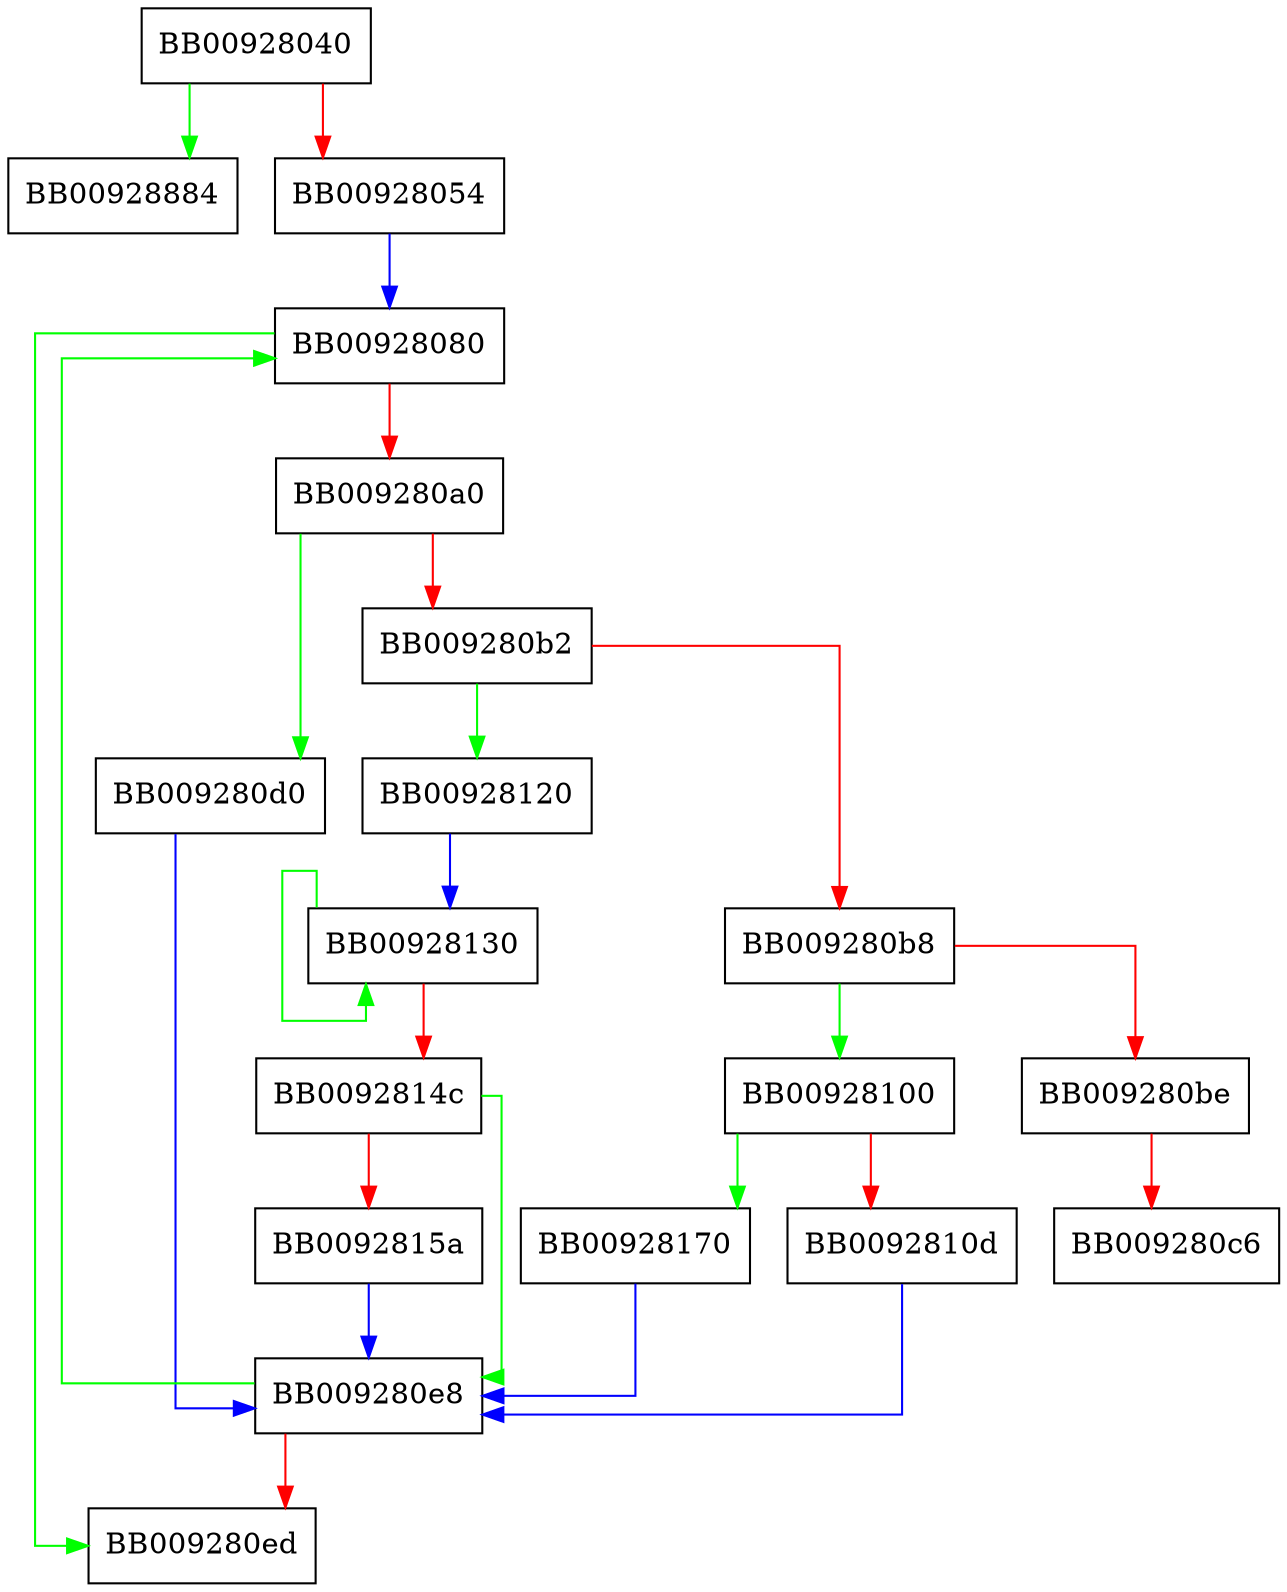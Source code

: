 digraph execute_cfa_program {
  node [shape="box"];
  graph [splines=ortho];
  BB00928040 -> BB00928884 [color="green"];
  BB00928040 -> BB00928054 [color="red"];
  BB00928054 -> BB00928080 [color="blue"];
  BB00928080 -> BB009280ed [color="green"];
  BB00928080 -> BB009280a0 [color="red"];
  BB009280a0 -> BB009280d0 [color="green"];
  BB009280a0 -> BB009280b2 [color="red"];
  BB009280b2 -> BB00928120 [color="green"];
  BB009280b2 -> BB009280b8 [color="red"];
  BB009280b8 -> BB00928100 [color="green"];
  BB009280b8 -> BB009280be [color="red"];
  BB009280be -> BB009280c6 [color="red"];
  BB009280d0 -> BB009280e8 [color="blue"];
  BB009280e8 -> BB00928080 [color="green"];
  BB009280e8 -> BB009280ed [color="red"];
  BB00928100 -> BB00928170 [color="green"];
  BB00928100 -> BB0092810d [color="red"];
  BB0092810d -> BB009280e8 [color="blue"];
  BB00928120 -> BB00928130 [color="blue"];
  BB00928130 -> BB00928130 [color="green"];
  BB00928130 -> BB0092814c [color="red"];
  BB0092814c -> BB009280e8 [color="green"];
  BB0092814c -> BB0092815a [color="red"];
  BB0092815a -> BB009280e8 [color="blue"];
  BB00928170 -> BB009280e8 [color="blue"];
}